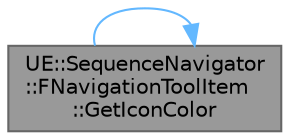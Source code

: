 digraph "UE::SequenceNavigator::FNavigationToolItem::GetIconColor"
{
 // INTERACTIVE_SVG=YES
 // LATEX_PDF_SIZE
  bgcolor="transparent";
  edge [fontname=Helvetica,fontsize=10,labelfontname=Helvetica,labelfontsize=10];
  node [fontname=Helvetica,fontsize=10,shape=box,height=0.2,width=0.4];
  rankdir="LR";
  Node1 [id="Node000001",label="UE::SequenceNavigator\l::FNavigationToolItem\l::GetIconColor",height=0.2,width=0.4,color="gray40", fillcolor="grey60", style="filled", fontcolor="black",tooltip="Gets the color for the item icon."];
  Node1 -> Node1 [id="edge1_Node000001_Node000001",color="steelblue1",style="solid",tooltip=" "];
}
